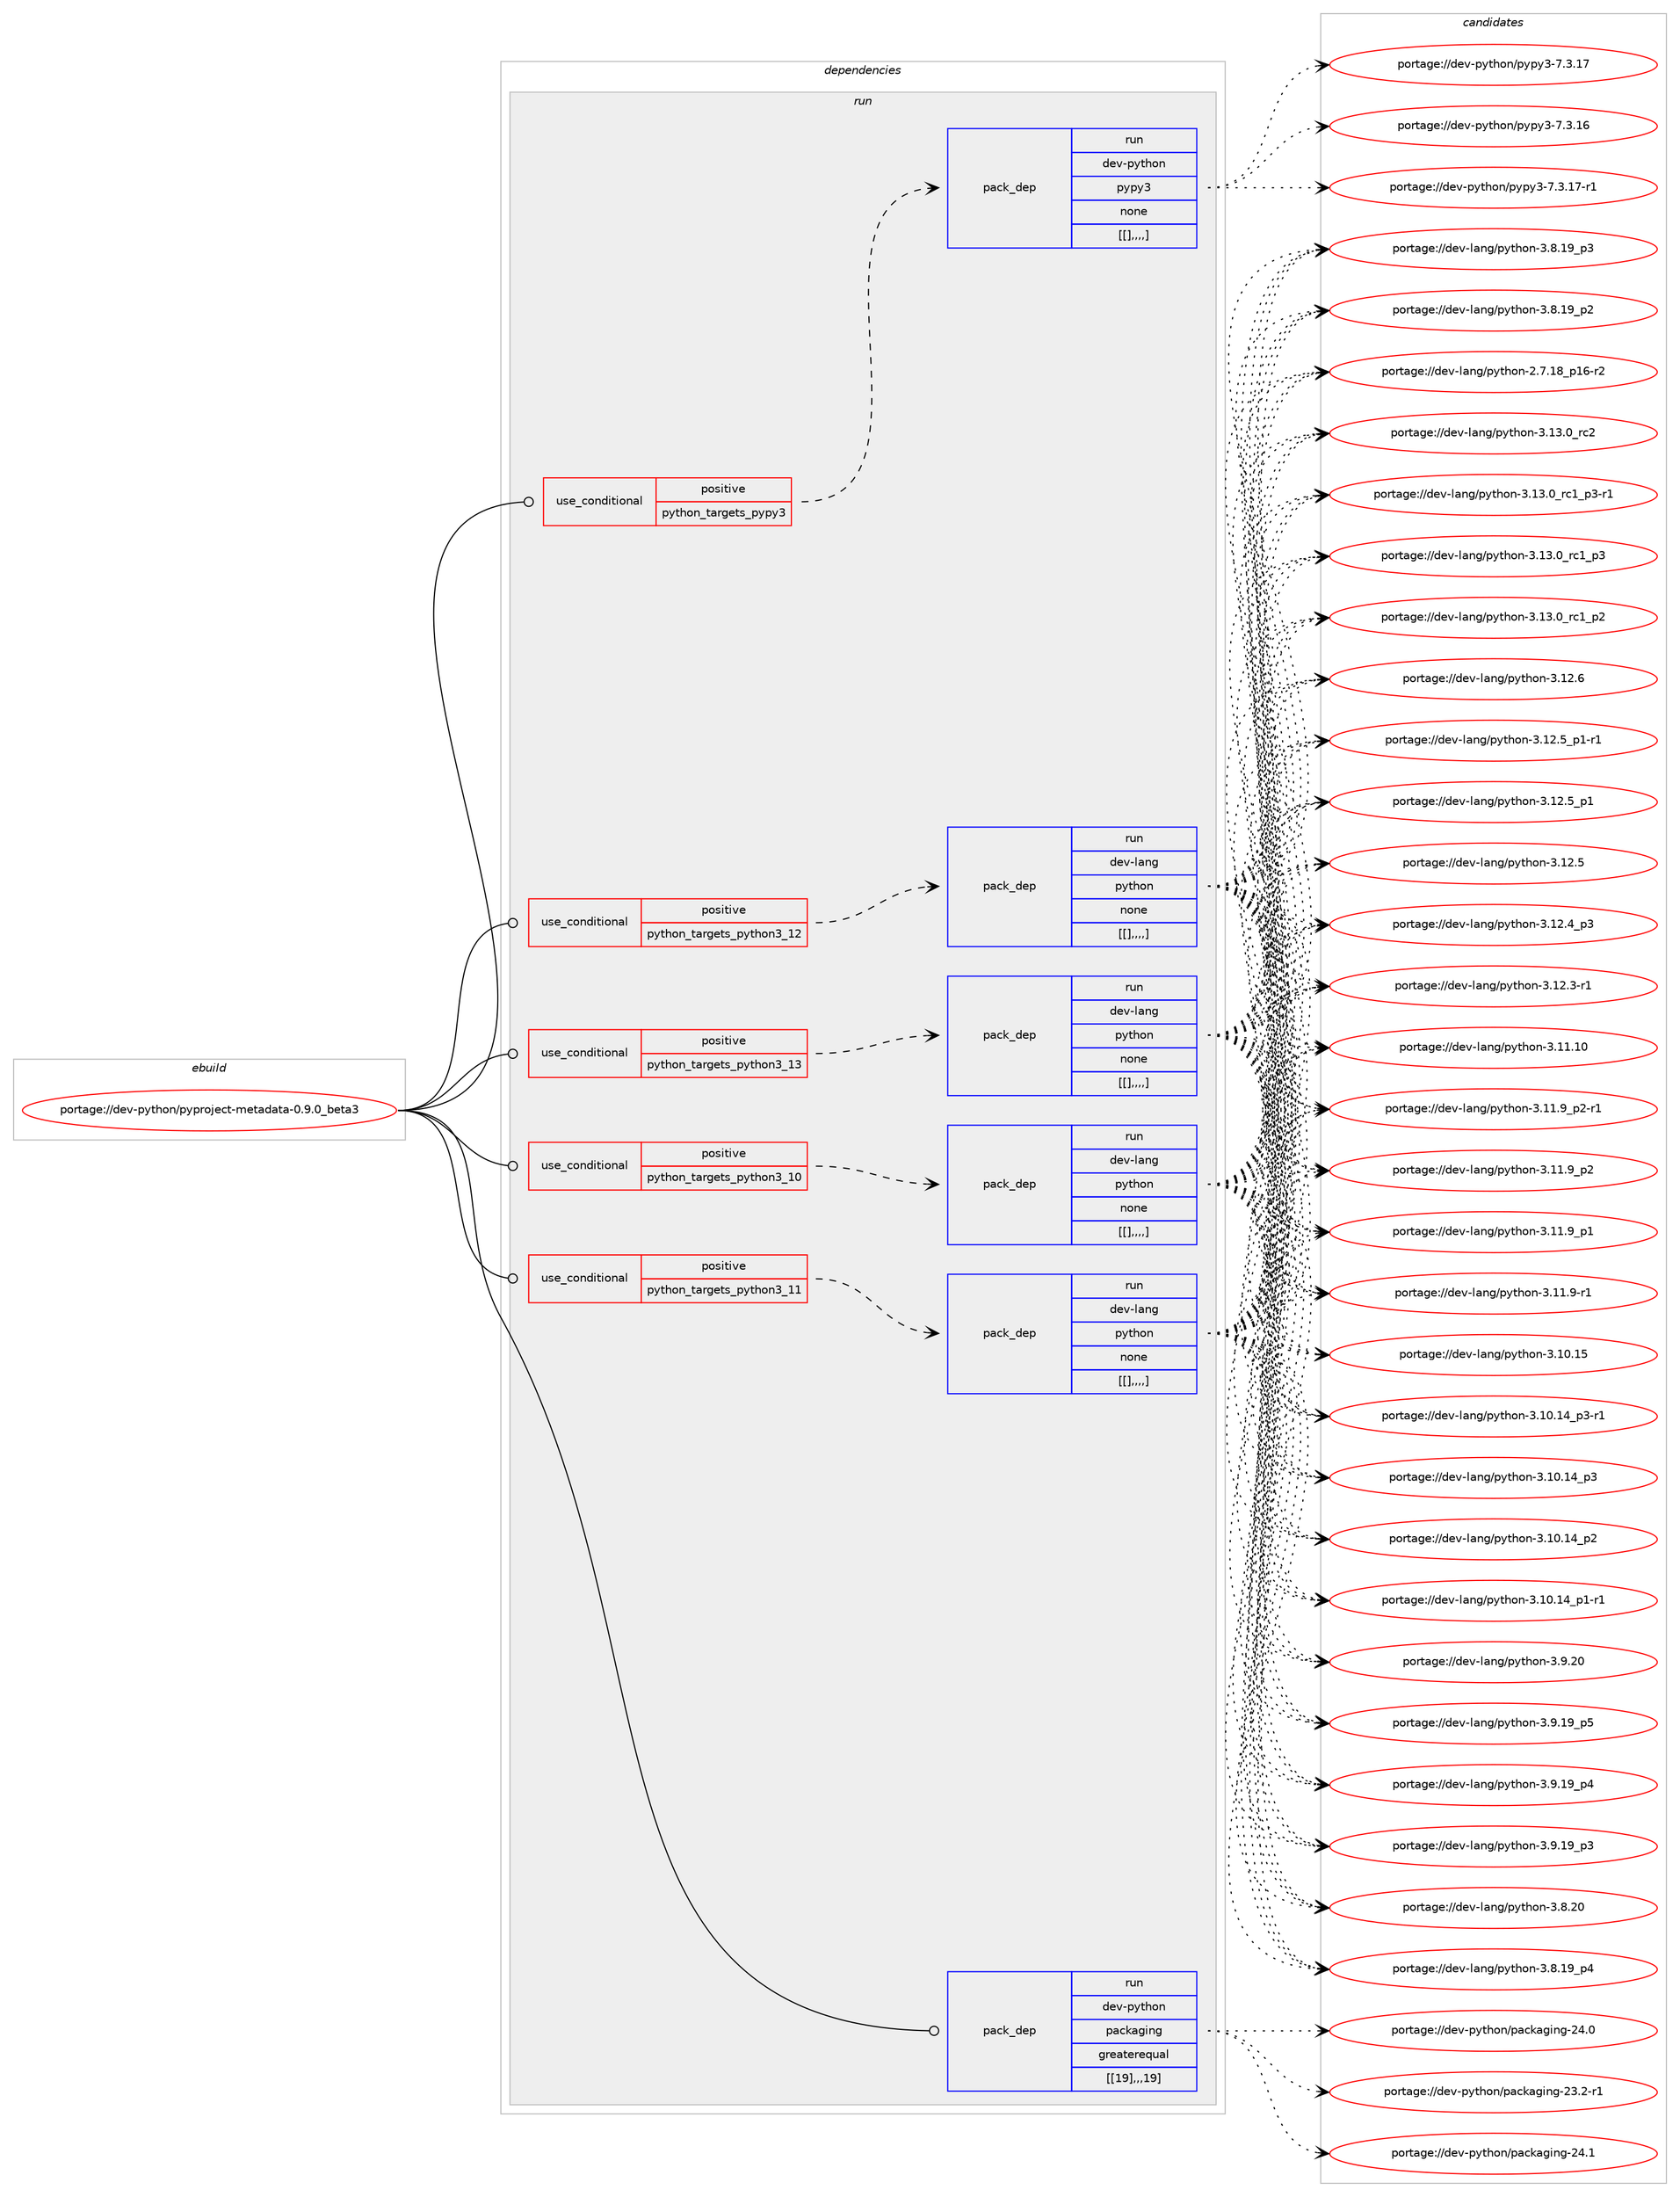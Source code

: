 digraph prolog {

# *************
# Graph options
# *************

newrank=true;
concentrate=true;
compound=true;
graph [rankdir=LR,fontname=Helvetica,fontsize=10,ranksep=1.5];#, ranksep=2.5, nodesep=0.2];
edge  [arrowhead=vee];
node  [fontname=Helvetica,fontsize=10];

# **********
# The ebuild
# **********

subgraph cluster_leftcol {
color=gray;
label=<<i>ebuild</i>>;
id [label="portage://dev-python/pyproject-metadata-0.9.0_beta3", color=red, width=4, href="../dev-python/pyproject-metadata-0.9.0_beta3.svg"];
}

# ****************
# The dependencies
# ****************

subgraph cluster_midcol {
color=gray;
label=<<i>dependencies</i>>;
subgraph cluster_compile {
fillcolor="#eeeeee";
style=filled;
label=<<i>compile</i>>;
}
subgraph cluster_compileandrun {
fillcolor="#eeeeee";
style=filled;
label=<<i>compile and run</i>>;
}
subgraph cluster_run {
fillcolor="#eeeeee";
style=filled;
label=<<i>run</i>>;
subgraph cond38284 {
dependency159380 [label=<<TABLE BORDER="0" CELLBORDER="1" CELLSPACING="0" CELLPADDING="4"><TR><TD ROWSPAN="3" CELLPADDING="10">use_conditional</TD></TR><TR><TD>positive</TD></TR><TR><TD>python_targets_pypy3</TD></TR></TABLE>>, shape=none, color=red];
subgraph pack119867 {
dependency159381 [label=<<TABLE BORDER="0" CELLBORDER="1" CELLSPACING="0" CELLPADDING="4" WIDTH="220"><TR><TD ROWSPAN="6" CELLPADDING="30">pack_dep</TD></TR><TR><TD WIDTH="110">run</TD></TR><TR><TD>dev-python</TD></TR><TR><TD>pypy3</TD></TR><TR><TD>none</TD></TR><TR><TD>[[],,,,]</TD></TR></TABLE>>, shape=none, color=blue];
}
dependency159380:e -> dependency159381:w [weight=20,style="dashed",arrowhead="vee"];
}
id:e -> dependency159380:w [weight=20,style="solid",arrowhead="odot"];
subgraph cond38285 {
dependency159382 [label=<<TABLE BORDER="0" CELLBORDER="1" CELLSPACING="0" CELLPADDING="4"><TR><TD ROWSPAN="3" CELLPADDING="10">use_conditional</TD></TR><TR><TD>positive</TD></TR><TR><TD>python_targets_python3_10</TD></TR></TABLE>>, shape=none, color=red];
subgraph pack119868 {
dependency159383 [label=<<TABLE BORDER="0" CELLBORDER="1" CELLSPACING="0" CELLPADDING="4" WIDTH="220"><TR><TD ROWSPAN="6" CELLPADDING="30">pack_dep</TD></TR><TR><TD WIDTH="110">run</TD></TR><TR><TD>dev-lang</TD></TR><TR><TD>python</TD></TR><TR><TD>none</TD></TR><TR><TD>[[],,,,]</TD></TR></TABLE>>, shape=none, color=blue];
}
dependency159382:e -> dependency159383:w [weight=20,style="dashed",arrowhead="vee"];
}
id:e -> dependency159382:w [weight=20,style="solid",arrowhead="odot"];
subgraph cond38286 {
dependency159384 [label=<<TABLE BORDER="0" CELLBORDER="1" CELLSPACING="0" CELLPADDING="4"><TR><TD ROWSPAN="3" CELLPADDING="10">use_conditional</TD></TR><TR><TD>positive</TD></TR><TR><TD>python_targets_python3_11</TD></TR></TABLE>>, shape=none, color=red];
subgraph pack119869 {
dependency159385 [label=<<TABLE BORDER="0" CELLBORDER="1" CELLSPACING="0" CELLPADDING="4" WIDTH="220"><TR><TD ROWSPAN="6" CELLPADDING="30">pack_dep</TD></TR><TR><TD WIDTH="110">run</TD></TR><TR><TD>dev-lang</TD></TR><TR><TD>python</TD></TR><TR><TD>none</TD></TR><TR><TD>[[],,,,]</TD></TR></TABLE>>, shape=none, color=blue];
}
dependency159384:e -> dependency159385:w [weight=20,style="dashed",arrowhead="vee"];
}
id:e -> dependency159384:w [weight=20,style="solid",arrowhead="odot"];
subgraph cond38287 {
dependency159386 [label=<<TABLE BORDER="0" CELLBORDER="1" CELLSPACING="0" CELLPADDING="4"><TR><TD ROWSPAN="3" CELLPADDING="10">use_conditional</TD></TR><TR><TD>positive</TD></TR><TR><TD>python_targets_python3_12</TD></TR></TABLE>>, shape=none, color=red];
subgraph pack119870 {
dependency159387 [label=<<TABLE BORDER="0" CELLBORDER="1" CELLSPACING="0" CELLPADDING="4" WIDTH="220"><TR><TD ROWSPAN="6" CELLPADDING="30">pack_dep</TD></TR><TR><TD WIDTH="110">run</TD></TR><TR><TD>dev-lang</TD></TR><TR><TD>python</TD></TR><TR><TD>none</TD></TR><TR><TD>[[],,,,]</TD></TR></TABLE>>, shape=none, color=blue];
}
dependency159386:e -> dependency159387:w [weight=20,style="dashed",arrowhead="vee"];
}
id:e -> dependency159386:w [weight=20,style="solid",arrowhead="odot"];
subgraph cond38288 {
dependency159388 [label=<<TABLE BORDER="0" CELLBORDER="1" CELLSPACING="0" CELLPADDING="4"><TR><TD ROWSPAN="3" CELLPADDING="10">use_conditional</TD></TR><TR><TD>positive</TD></TR><TR><TD>python_targets_python3_13</TD></TR></TABLE>>, shape=none, color=red];
subgraph pack119871 {
dependency159389 [label=<<TABLE BORDER="0" CELLBORDER="1" CELLSPACING="0" CELLPADDING="4" WIDTH="220"><TR><TD ROWSPAN="6" CELLPADDING="30">pack_dep</TD></TR><TR><TD WIDTH="110">run</TD></TR><TR><TD>dev-lang</TD></TR><TR><TD>python</TD></TR><TR><TD>none</TD></TR><TR><TD>[[],,,,]</TD></TR></TABLE>>, shape=none, color=blue];
}
dependency159388:e -> dependency159389:w [weight=20,style="dashed",arrowhead="vee"];
}
id:e -> dependency159388:w [weight=20,style="solid",arrowhead="odot"];
subgraph pack119872 {
dependency159390 [label=<<TABLE BORDER="0" CELLBORDER="1" CELLSPACING="0" CELLPADDING="4" WIDTH="220"><TR><TD ROWSPAN="6" CELLPADDING="30">pack_dep</TD></TR><TR><TD WIDTH="110">run</TD></TR><TR><TD>dev-python</TD></TR><TR><TD>packaging</TD></TR><TR><TD>greaterequal</TD></TR><TR><TD>[[19],,,19]</TD></TR></TABLE>>, shape=none, color=blue];
}
id:e -> dependency159390:w [weight=20,style="solid",arrowhead="odot"];
}
}

# **************
# The candidates
# **************

subgraph cluster_choices {
rank=same;
color=gray;
label=<<i>candidates</i>>;

subgraph choice119867 {
color=black;
nodesep=1;
choice100101118451121211161041111104711212111212151455546514649554511449 [label="portage://dev-python/pypy3-7.3.17-r1", color=red, width=4,href="../dev-python/pypy3-7.3.17-r1.svg"];
choice10010111845112121116104111110471121211121215145554651464955 [label="portage://dev-python/pypy3-7.3.17", color=red, width=4,href="../dev-python/pypy3-7.3.17.svg"];
choice10010111845112121116104111110471121211121215145554651464954 [label="portage://dev-python/pypy3-7.3.16", color=red, width=4,href="../dev-python/pypy3-7.3.16.svg"];
dependency159381:e -> choice100101118451121211161041111104711212111212151455546514649554511449:w [style=dotted,weight="100"];
dependency159381:e -> choice10010111845112121116104111110471121211121215145554651464955:w [style=dotted,weight="100"];
dependency159381:e -> choice10010111845112121116104111110471121211121215145554651464954:w [style=dotted,weight="100"];
}
subgraph choice119868 {
color=black;
nodesep=1;
choice10010111845108971101034711212111610411111045514649514648951149950 [label="portage://dev-lang/python-3.13.0_rc2", color=red, width=4,href="../dev-lang/python-3.13.0_rc2.svg"];
choice1001011184510897110103471121211161041111104551464951464895114994995112514511449 [label="portage://dev-lang/python-3.13.0_rc1_p3-r1", color=red, width=4,href="../dev-lang/python-3.13.0_rc1_p3-r1.svg"];
choice100101118451089711010347112121116104111110455146495146489511499499511251 [label="portage://dev-lang/python-3.13.0_rc1_p3", color=red, width=4,href="../dev-lang/python-3.13.0_rc1_p3.svg"];
choice100101118451089711010347112121116104111110455146495146489511499499511250 [label="portage://dev-lang/python-3.13.0_rc1_p2", color=red, width=4,href="../dev-lang/python-3.13.0_rc1_p2.svg"];
choice10010111845108971101034711212111610411111045514649504654 [label="portage://dev-lang/python-3.12.6", color=red, width=4,href="../dev-lang/python-3.12.6.svg"];
choice1001011184510897110103471121211161041111104551464950465395112494511449 [label="portage://dev-lang/python-3.12.5_p1-r1", color=red, width=4,href="../dev-lang/python-3.12.5_p1-r1.svg"];
choice100101118451089711010347112121116104111110455146495046539511249 [label="portage://dev-lang/python-3.12.5_p1", color=red, width=4,href="../dev-lang/python-3.12.5_p1.svg"];
choice10010111845108971101034711212111610411111045514649504653 [label="portage://dev-lang/python-3.12.5", color=red, width=4,href="../dev-lang/python-3.12.5.svg"];
choice100101118451089711010347112121116104111110455146495046529511251 [label="portage://dev-lang/python-3.12.4_p3", color=red, width=4,href="../dev-lang/python-3.12.4_p3.svg"];
choice100101118451089711010347112121116104111110455146495046514511449 [label="portage://dev-lang/python-3.12.3-r1", color=red, width=4,href="../dev-lang/python-3.12.3-r1.svg"];
choice1001011184510897110103471121211161041111104551464949464948 [label="portage://dev-lang/python-3.11.10", color=red, width=4,href="../dev-lang/python-3.11.10.svg"];
choice1001011184510897110103471121211161041111104551464949465795112504511449 [label="portage://dev-lang/python-3.11.9_p2-r1", color=red, width=4,href="../dev-lang/python-3.11.9_p2-r1.svg"];
choice100101118451089711010347112121116104111110455146494946579511250 [label="portage://dev-lang/python-3.11.9_p2", color=red, width=4,href="../dev-lang/python-3.11.9_p2.svg"];
choice100101118451089711010347112121116104111110455146494946579511249 [label="portage://dev-lang/python-3.11.9_p1", color=red, width=4,href="../dev-lang/python-3.11.9_p1.svg"];
choice100101118451089711010347112121116104111110455146494946574511449 [label="portage://dev-lang/python-3.11.9-r1", color=red, width=4,href="../dev-lang/python-3.11.9-r1.svg"];
choice1001011184510897110103471121211161041111104551464948464953 [label="portage://dev-lang/python-3.10.15", color=red, width=4,href="../dev-lang/python-3.10.15.svg"];
choice100101118451089711010347112121116104111110455146494846495295112514511449 [label="portage://dev-lang/python-3.10.14_p3-r1", color=red, width=4,href="../dev-lang/python-3.10.14_p3-r1.svg"];
choice10010111845108971101034711212111610411111045514649484649529511251 [label="portage://dev-lang/python-3.10.14_p3", color=red, width=4,href="../dev-lang/python-3.10.14_p3.svg"];
choice10010111845108971101034711212111610411111045514649484649529511250 [label="portage://dev-lang/python-3.10.14_p2", color=red, width=4,href="../dev-lang/python-3.10.14_p2.svg"];
choice100101118451089711010347112121116104111110455146494846495295112494511449 [label="portage://dev-lang/python-3.10.14_p1-r1", color=red, width=4,href="../dev-lang/python-3.10.14_p1-r1.svg"];
choice10010111845108971101034711212111610411111045514657465048 [label="portage://dev-lang/python-3.9.20", color=red, width=4,href="../dev-lang/python-3.9.20.svg"];
choice100101118451089711010347112121116104111110455146574649579511253 [label="portage://dev-lang/python-3.9.19_p5", color=red, width=4,href="../dev-lang/python-3.9.19_p5.svg"];
choice100101118451089711010347112121116104111110455146574649579511252 [label="portage://dev-lang/python-3.9.19_p4", color=red, width=4,href="../dev-lang/python-3.9.19_p4.svg"];
choice100101118451089711010347112121116104111110455146574649579511251 [label="portage://dev-lang/python-3.9.19_p3", color=red, width=4,href="../dev-lang/python-3.9.19_p3.svg"];
choice10010111845108971101034711212111610411111045514656465048 [label="portage://dev-lang/python-3.8.20", color=red, width=4,href="../dev-lang/python-3.8.20.svg"];
choice100101118451089711010347112121116104111110455146564649579511252 [label="portage://dev-lang/python-3.8.19_p4", color=red, width=4,href="../dev-lang/python-3.8.19_p4.svg"];
choice100101118451089711010347112121116104111110455146564649579511251 [label="portage://dev-lang/python-3.8.19_p3", color=red, width=4,href="../dev-lang/python-3.8.19_p3.svg"];
choice100101118451089711010347112121116104111110455146564649579511250 [label="portage://dev-lang/python-3.8.19_p2", color=red, width=4,href="../dev-lang/python-3.8.19_p2.svg"];
choice100101118451089711010347112121116104111110455046554649569511249544511450 [label="portage://dev-lang/python-2.7.18_p16-r2", color=red, width=4,href="../dev-lang/python-2.7.18_p16-r2.svg"];
dependency159383:e -> choice10010111845108971101034711212111610411111045514649514648951149950:w [style=dotted,weight="100"];
dependency159383:e -> choice1001011184510897110103471121211161041111104551464951464895114994995112514511449:w [style=dotted,weight="100"];
dependency159383:e -> choice100101118451089711010347112121116104111110455146495146489511499499511251:w [style=dotted,weight="100"];
dependency159383:e -> choice100101118451089711010347112121116104111110455146495146489511499499511250:w [style=dotted,weight="100"];
dependency159383:e -> choice10010111845108971101034711212111610411111045514649504654:w [style=dotted,weight="100"];
dependency159383:e -> choice1001011184510897110103471121211161041111104551464950465395112494511449:w [style=dotted,weight="100"];
dependency159383:e -> choice100101118451089711010347112121116104111110455146495046539511249:w [style=dotted,weight="100"];
dependency159383:e -> choice10010111845108971101034711212111610411111045514649504653:w [style=dotted,weight="100"];
dependency159383:e -> choice100101118451089711010347112121116104111110455146495046529511251:w [style=dotted,weight="100"];
dependency159383:e -> choice100101118451089711010347112121116104111110455146495046514511449:w [style=dotted,weight="100"];
dependency159383:e -> choice1001011184510897110103471121211161041111104551464949464948:w [style=dotted,weight="100"];
dependency159383:e -> choice1001011184510897110103471121211161041111104551464949465795112504511449:w [style=dotted,weight="100"];
dependency159383:e -> choice100101118451089711010347112121116104111110455146494946579511250:w [style=dotted,weight="100"];
dependency159383:e -> choice100101118451089711010347112121116104111110455146494946579511249:w [style=dotted,weight="100"];
dependency159383:e -> choice100101118451089711010347112121116104111110455146494946574511449:w [style=dotted,weight="100"];
dependency159383:e -> choice1001011184510897110103471121211161041111104551464948464953:w [style=dotted,weight="100"];
dependency159383:e -> choice100101118451089711010347112121116104111110455146494846495295112514511449:w [style=dotted,weight="100"];
dependency159383:e -> choice10010111845108971101034711212111610411111045514649484649529511251:w [style=dotted,weight="100"];
dependency159383:e -> choice10010111845108971101034711212111610411111045514649484649529511250:w [style=dotted,weight="100"];
dependency159383:e -> choice100101118451089711010347112121116104111110455146494846495295112494511449:w [style=dotted,weight="100"];
dependency159383:e -> choice10010111845108971101034711212111610411111045514657465048:w [style=dotted,weight="100"];
dependency159383:e -> choice100101118451089711010347112121116104111110455146574649579511253:w [style=dotted,weight="100"];
dependency159383:e -> choice100101118451089711010347112121116104111110455146574649579511252:w [style=dotted,weight="100"];
dependency159383:e -> choice100101118451089711010347112121116104111110455146574649579511251:w [style=dotted,weight="100"];
dependency159383:e -> choice10010111845108971101034711212111610411111045514656465048:w [style=dotted,weight="100"];
dependency159383:e -> choice100101118451089711010347112121116104111110455146564649579511252:w [style=dotted,weight="100"];
dependency159383:e -> choice100101118451089711010347112121116104111110455146564649579511251:w [style=dotted,weight="100"];
dependency159383:e -> choice100101118451089711010347112121116104111110455146564649579511250:w [style=dotted,weight="100"];
dependency159383:e -> choice100101118451089711010347112121116104111110455046554649569511249544511450:w [style=dotted,weight="100"];
}
subgraph choice119869 {
color=black;
nodesep=1;
choice10010111845108971101034711212111610411111045514649514648951149950 [label="portage://dev-lang/python-3.13.0_rc2", color=red, width=4,href="../dev-lang/python-3.13.0_rc2.svg"];
choice1001011184510897110103471121211161041111104551464951464895114994995112514511449 [label="portage://dev-lang/python-3.13.0_rc1_p3-r1", color=red, width=4,href="../dev-lang/python-3.13.0_rc1_p3-r1.svg"];
choice100101118451089711010347112121116104111110455146495146489511499499511251 [label="portage://dev-lang/python-3.13.0_rc1_p3", color=red, width=4,href="../dev-lang/python-3.13.0_rc1_p3.svg"];
choice100101118451089711010347112121116104111110455146495146489511499499511250 [label="portage://dev-lang/python-3.13.0_rc1_p2", color=red, width=4,href="../dev-lang/python-3.13.0_rc1_p2.svg"];
choice10010111845108971101034711212111610411111045514649504654 [label="portage://dev-lang/python-3.12.6", color=red, width=4,href="../dev-lang/python-3.12.6.svg"];
choice1001011184510897110103471121211161041111104551464950465395112494511449 [label="portage://dev-lang/python-3.12.5_p1-r1", color=red, width=4,href="../dev-lang/python-3.12.5_p1-r1.svg"];
choice100101118451089711010347112121116104111110455146495046539511249 [label="portage://dev-lang/python-3.12.5_p1", color=red, width=4,href="../dev-lang/python-3.12.5_p1.svg"];
choice10010111845108971101034711212111610411111045514649504653 [label="portage://dev-lang/python-3.12.5", color=red, width=4,href="../dev-lang/python-3.12.5.svg"];
choice100101118451089711010347112121116104111110455146495046529511251 [label="portage://dev-lang/python-3.12.4_p3", color=red, width=4,href="../dev-lang/python-3.12.4_p3.svg"];
choice100101118451089711010347112121116104111110455146495046514511449 [label="portage://dev-lang/python-3.12.3-r1", color=red, width=4,href="../dev-lang/python-3.12.3-r1.svg"];
choice1001011184510897110103471121211161041111104551464949464948 [label="portage://dev-lang/python-3.11.10", color=red, width=4,href="../dev-lang/python-3.11.10.svg"];
choice1001011184510897110103471121211161041111104551464949465795112504511449 [label="portage://dev-lang/python-3.11.9_p2-r1", color=red, width=4,href="../dev-lang/python-3.11.9_p2-r1.svg"];
choice100101118451089711010347112121116104111110455146494946579511250 [label="portage://dev-lang/python-3.11.9_p2", color=red, width=4,href="../dev-lang/python-3.11.9_p2.svg"];
choice100101118451089711010347112121116104111110455146494946579511249 [label="portage://dev-lang/python-3.11.9_p1", color=red, width=4,href="../dev-lang/python-3.11.9_p1.svg"];
choice100101118451089711010347112121116104111110455146494946574511449 [label="portage://dev-lang/python-3.11.9-r1", color=red, width=4,href="../dev-lang/python-3.11.9-r1.svg"];
choice1001011184510897110103471121211161041111104551464948464953 [label="portage://dev-lang/python-3.10.15", color=red, width=4,href="../dev-lang/python-3.10.15.svg"];
choice100101118451089711010347112121116104111110455146494846495295112514511449 [label="portage://dev-lang/python-3.10.14_p3-r1", color=red, width=4,href="../dev-lang/python-3.10.14_p3-r1.svg"];
choice10010111845108971101034711212111610411111045514649484649529511251 [label="portage://dev-lang/python-3.10.14_p3", color=red, width=4,href="../dev-lang/python-3.10.14_p3.svg"];
choice10010111845108971101034711212111610411111045514649484649529511250 [label="portage://dev-lang/python-3.10.14_p2", color=red, width=4,href="../dev-lang/python-3.10.14_p2.svg"];
choice100101118451089711010347112121116104111110455146494846495295112494511449 [label="portage://dev-lang/python-3.10.14_p1-r1", color=red, width=4,href="../dev-lang/python-3.10.14_p1-r1.svg"];
choice10010111845108971101034711212111610411111045514657465048 [label="portage://dev-lang/python-3.9.20", color=red, width=4,href="../dev-lang/python-3.9.20.svg"];
choice100101118451089711010347112121116104111110455146574649579511253 [label="portage://dev-lang/python-3.9.19_p5", color=red, width=4,href="../dev-lang/python-3.9.19_p5.svg"];
choice100101118451089711010347112121116104111110455146574649579511252 [label="portage://dev-lang/python-3.9.19_p4", color=red, width=4,href="../dev-lang/python-3.9.19_p4.svg"];
choice100101118451089711010347112121116104111110455146574649579511251 [label="portage://dev-lang/python-3.9.19_p3", color=red, width=4,href="../dev-lang/python-3.9.19_p3.svg"];
choice10010111845108971101034711212111610411111045514656465048 [label="portage://dev-lang/python-3.8.20", color=red, width=4,href="../dev-lang/python-3.8.20.svg"];
choice100101118451089711010347112121116104111110455146564649579511252 [label="portage://dev-lang/python-3.8.19_p4", color=red, width=4,href="../dev-lang/python-3.8.19_p4.svg"];
choice100101118451089711010347112121116104111110455146564649579511251 [label="portage://dev-lang/python-3.8.19_p3", color=red, width=4,href="../dev-lang/python-3.8.19_p3.svg"];
choice100101118451089711010347112121116104111110455146564649579511250 [label="portage://dev-lang/python-3.8.19_p2", color=red, width=4,href="../dev-lang/python-3.8.19_p2.svg"];
choice100101118451089711010347112121116104111110455046554649569511249544511450 [label="portage://dev-lang/python-2.7.18_p16-r2", color=red, width=4,href="../dev-lang/python-2.7.18_p16-r2.svg"];
dependency159385:e -> choice10010111845108971101034711212111610411111045514649514648951149950:w [style=dotted,weight="100"];
dependency159385:e -> choice1001011184510897110103471121211161041111104551464951464895114994995112514511449:w [style=dotted,weight="100"];
dependency159385:e -> choice100101118451089711010347112121116104111110455146495146489511499499511251:w [style=dotted,weight="100"];
dependency159385:e -> choice100101118451089711010347112121116104111110455146495146489511499499511250:w [style=dotted,weight="100"];
dependency159385:e -> choice10010111845108971101034711212111610411111045514649504654:w [style=dotted,weight="100"];
dependency159385:e -> choice1001011184510897110103471121211161041111104551464950465395112494511449:w [style=dotted,weight="100"];
dependency159385:e -> choice100101118451089711010347112121116104111110455146495046539511249:w [style=dotted,weight="100"];
dependency159385:e -> choice10010111845108971101034711212111610411111045514649504653:w [style=dotted,weight="100"];
dependency159385:e -> choice100101118451089711010347112121116104111110455146495046529511251:w [style=dotted,weight="100"];
dependency159385:e -> choice100101118451089711010347112121116104111110455146495046514511449:w [style=dotted,weight="100"];
dependency159385:e -> choice1001011184510897110103471121211161041111104551464949464948:w [style=dotted,weight="100"];
dependency159385:e -> choice1001011184510897110103471121211161041111104551464949465795112504511449:w [style=dotted,weight="100"];
dependency159385:e -> choice100101118451089711010347112121116104111110455146494946579511250:w [style=dotted,weight="100"];
dependency159385:e -> choice100101118451089711010347112121116104111110455146494946579511249:w [style=dotted,weight="100"];
dependency159385:e -> choice100101118451089711010347112121116104111110455146494946574511449:w [style=dotted,weight="100"];
dependency159385:e -> choice1001011184510897110103471121211161041111104551464948464953:w [style=dotted,weight="100"];
dependency159385:e -> choice100101118451089711010347112121116104111110455146494846495295112514511449:w [style=dotted,weight="100"];
dependency159385:e -> choice10010111845108971101034711212111610411111045514649484649529511251:w [style=dotted,weight="100"];
dependency159385:e -> choice10010111845108971101034711212111610411111045514649484649529511250:w [style=dotted,weight="100"];
dependency159385:e -> choice100101118451089711010347112121116104111110455146494846495295112494511449:w [style=dotted,weight="100"];
dependency159385:e -> choice10010111845108971101034711212111610411111045514657465048:w [style=dotted,weight="100"];
dependency159385:e -> choice100101118451089711010347112121116104111110455146574649579511253:w [style=dotted,weight="100"];
dependency159385:e -> choice100101118451089711010347112121116104111110455146574649579511252:w [style=dotted,weight="100"];
dependency159385:e -> choice100101118451089711010347112121116104111110455146574649579511251:w [style=dotted,weight="100"];
dependency159385:e -> choice10010111845108971101034711212111610411111045514656465048:w [style=dotted,weight="100"];
dependency159385:e -> choice100101118451089711010347112121116104111110455146564649579511252:w [style=dotted,weight="100"];
dependency159385:e -> choice100101118451089711010347112121116104111110455146564649579511251:w [style=dotted,weight="100"];
dependency159385:e -> choice100101118451089711010347112121116104111110455146564649579511250:w [style=dotted,weight="100"];
dependency159385:e -> choice100101118451089711010347112121116104111110455046554649569511249544511450:w [style=dotted,weight="100"];
}
subgraph choice119870 {
color=black;
nodesep=1;
choice10010111845108971101034711212111610411111045514649514648951149950 [label="portage://dev-lang/python-3.13.0_rc2", color=red, width=4,href="../dev-lang/python-3.13.0_rc2.svg"];
choice1001011184510897110103471121211161041111104551464951464895114994995112514511449 [label="portage://dev-lang/python-3.13.0_rc1_p3-r1", color=red, width=4,href="../dev-lang/python-3.13.0_rc1_p3-r1.svg"];
choice100101118451089711010347112121116104111110455146495146489511499499511251 [label="portage://dev-lang/python-3.13.0_rc1_p3", color=red, width=4,href="../dev-lang/python-3.13.0_rc1_p3.svg"];
choice100101118451089711010347112121116104111110455146495146489511499499511250 [label="portage://dev-lang/python-3.13.0_rc1_p2", color=red, width=4,href="../dev-lang/python-3.13.0_rc1_p2.svg"];
choice10010111845108971101034711212111610411111045514649504654 [label="portage://dev-lang/python-3.12.6", color=red, width=4,href="../dev-lang/python-3.12.6.svg"];
choice1001011184510897110103471121211161041111104551464950465395112494511449 [label="portage://dev-lang/python-3.12.5_p1-r1", color=red, width=4,href="../dev-lang/python-3.12.5_p1-r1.svg"];
choice100101118451089711010347112121116104111110455146495046539511249 [label="portage://dev-lang/python-3.12.5_p1", color=red, width=4,href="../dev-lang/python-3.12.5_p1.svg"];
choice10010111845108971101034711212111610411111045514649504653 [label="portage://dev-lang/python-3.12.5", color=red, width=4,href="../dev-lang/python-3.12.5.svg"];
choice100101118451089711010347112121116104111110455146495046529511251 [label="portage://dev-lang/python-3.12.4_p3", color=red, width=4,href="../dev-lang/python-3.12.4_p3.svg"];
choice100101118451089711010347112121116104111110455146495046514511449 [label="portage://dev-lang/python-3.12.3-r1", color=red, width=4,href="../dev-lang/python-3.12.3-r1.svg"];
choice1001011184510897110103471121211161041111104551464949464948 [label="portage://dev-lang/python-3.11.10", color=red, width=4,href="../dev-lang/python-3.11.10.svg"];
choice1001011184510897110103471121211161041111104551464949465795112504511449 [label="portage://dev-lang/python-3.11.9_p2-r1", color=red, width=4,href="../dev-lang/python-3.11.9_p2-r1.svg"];
choice100101118451089711010347112121116104111110455146494946579511250 [label="portage://dev-lang/python-3.11.9_p2", color=red, width=4,href="../dev-lang/python-3.11.9_p2.svg"];
choice100101118451089711010347112121116104111110455146494946579511249 [label="portage://dev-lang/python-3.11.9_p1", color=red, width=4,href="../dev-lang/python-3.11.9_p1.svg"];
choice100101118451089711010347112121116104111110455146494946574511449 [label="portage://dev-lang/python-3.11.9-r1", color=red, width=4,href="../dev-lang/python-3.11.9-r1.svg"];
choice1001011184510897110103471121211161041111104551464948464953 [label="portage://dev-lang/python-3.10.15", color=red, width=4,href="../dev-lang/python-3.10.15.svg"];
choice100101118451089711010347112121116104111110455146494846495295112514511449 [label="portage://dev-lang/python-3.10.14_p3-r1", color=red, width=4,href="../dev-lang/python-3.10.14_p3-r1.svg"];
choice10010111845108971101034711212111610411111045514649484649529511251 [label="portage://dev-lang/python-3.10.14_p3", color=red, width=4,href="../dev-lang/python-3.10.14_p3.svg"];
choice10010111845108971101034711212111610411111045514649484649529511250 [label="portage://dev-lang/python-3.10.14_p2", color=red, width=4,href="../dev-lang/python-3.10.14_p2.svg"];
choice100101118451089711010347112121116104111110455146494846495295112494511449 [label="portage://dev-lang/python-3.10.14_p1-r1", color=red, width=4,href="../dev-lang/python-3.10.14_p1-r1.svg"];
choice10010111845108971101034711212111610411111045514657465048 [label="portage://dev-lang/python-3.9.20", color=red, width=4,href="../dev-lang/python-3.9.20.svg"];
choice100101118451089711010347112121116104111110455146574649579511253 [label="portage://dev-lang/python-3.9.19_p5", color=red, width=4,href="../dev-lang/python-3.9.19_p5.svg"];
choice100101118451089711010347112121116104111110455146574649579511252 [label="portage://dev-lang/python-3.9.19_p4", color=red, width=4,href="../dev-lang/python-3.9.19_p4.svg"];
choice100101118451089711010347112121116104111110455146574649579511251 [label="portage://dev-lang/python-3.9.19_p3", color=red, width=4,href="../dev-lang/python-3.9.19_p3.svg"];
choice10010111845108971101034711212111610411111045514656465048 [label="portage://dev-lang/python-3.8.20", color=red, width=4,href="../dev-lang/python-3.8.20.svg"];
choice100101118451089711010347112121116104111110455146564649579511252 [label="portage://dev-lang/python-3.8.19_p4", color=red, width=4,href="../dev-lang/python-3.8.19_p4.svg"];
choice100101118451089711010347112121116104111110455146564649579511251 [label="portage://dev-lang/python-3.8.19_p3", color=red, width=4,href="../dev-lang/python-3.8.19_p3.svg"];
choice100101118451089711010347112121116104111110455146564649579511250 [label="portage://dev-lang/python-3.8.19_p2", color=red, width=4,href="../dev-lang/python-3.8.19_p2.svg"];
choice100101118451089711010347112121116104111110455046554649569511249544511450 [label="portage://dev-lang/python-2.7.18_p16-r2", color=red, width=4,href="../dev-lang/python-2.7.18_p16-r2.svg"];
dependency159387:e -> choice10010111845108971101034711212111610411111045514649514648951149950:w [style=dotted,weight="100"];
dependency159387:e -> choice1001011184510897110103471121211161041111104551464951464895114994995112514511449:w [style=dotted,weight="100"];
dependency159387:e -> choice100101118451089711010347112121116104111110455146495146489511499499511251:w [style=dotted,weight="100"];
dependency159387:e -> choice100101118451089711010347112121116104111110455146495146489511499499511250:w [style=dotted,weight="100"];
dependency159387:e -> choice10010111845108971101034711212111610411111045514649504654:w [style=dotted,weight="100"];
dependency159387:e -> choice1001011184510897110103471121211161041111104551464950465395112494511449:w [style=dotted,weight="100"];
dependency159387:e -> choice100101118451089711010347112121116104111110455146495046539511249:w [style=dotted,weight="100"];
dependency159387:e -> choice10010111845108971101034711212111610411111045514649504653:w [style=dotted,weight="100"];
dependency159387:e -> choice100101118451089711010347112121116104111110455146495046529511251:w [style=dotted,weight="100"];
dependency159387:e -> choice100101118451089711010347112121116104111110455146495046514511449:w [style=dotted,weight="100"];
dependency159387:e -> choice1001011184510897110103471121211161041111104551464949464948:w [style=dotted,weight="100"];
dependency159387:e -> choice1001011184510897110103471121211161041111104551464949465795112504511449:w [style=dotted,weight="100"];
dependency159387:e -> choice100101118451089711010347112121116104111110455146494946579511250:w [style=dotted,weight="100"];
dependency159387:e -> choice100101118451089711010347112121116104111110455146494946579511249:w [style=dotted,weight="100"];
dependency159387:e -> choice100101118451089711010347112121116104111110455146494946574511449:w [style=dotted,weight="100"];
dependency159387:e -> choice1001011184510897110103471121211161041111104551464948464953:w [style=dotted,weight="100"];
dependency159387:e -> choice100101118451089711010347112121116104111110455146494846495295112514511449:w [style=dotted,weight="100"];
dependency159387:e -> choice10010111845108971101034711212111610411111045514649484649529511251:w [style=dotted,weight="100"];
dependency159387:e -> choice10010111845108971101034711212111610411111045514649484649529511250:w [style=dotted,weight="100"];
dependency159387:e -> choice100101118451089711010347112121116104111110455146494846495295112494511449:w [style=dotted,weight="100"];
dependency159387:e -> choice10010111845108971101034711212111610411111045514657465048:w [style=dotted,weight="100"];
dependency159387:e -> choice100101118451089711010347112121116104111110455146574649579511253:w [style=dotted,weight="100"];
dependency159387:e -> choice100101118451089711010347112121116104111110455146574649579511252:w [style=dotted,weight="100"];
dependency159387:e -> choice100101118451089711010347112121116104111110455146574649579511251:w [style=dotted,weight="100"];
dependency159387:e -> choice10010111845108971101034711212111610411111045514656465048:w [style=dotted,weight="100"];
dependency159387:e -> choice100101118451089711010347112121116104111110455146564649579511252:w [style=dotted,weight="100"];
dependency159387:e -> choice100101118451089711010347112121116104111110455146564649579511251:w [style=dotted,weight="100"];
dependency159387:e -> choice100101118451089711010347112121116104111110455146564649579511250:w [style=dotted,weight="100"];
dependency159387:e -> choice100101118451089711010347112121116104111110455046554649569511249544511450:w [style=dotted,weight="100"];
}
subgraph choice119871 {
color=black;
nodesep=1;
choice10010111845108971101034711212111610411111045514649514648951149950 [label="portage://dev-lang/python-3.13.0_rc2", color=red, width=4,href="../dev-lang/python-3.13.0_rc2.svg"];
choice1001011184510897110103471121211161041111104551464951464895114994995112514511449 [label="portage://dev-lang/python-3.13.0_rc1_p3-r1", color=red, width=4,href="../dev-lang/python-3.13.0_rc1_p3-r1.svg"];
choice100101118451089711010347112121116104111110455146495146489511499499511251 [label="portage://dev-lang/python-3.13.0_rc1_p3", color=red, width=4,href="../dev-lang/python-3.13.0_rc1_p3.svg"];
choice100101118451089711010347112121116104111110455146495146489511499499511250 [label="portage://dev-lang/python-3.13.0_rc1_p2", color=red, width=4,href="../dev-lang/python-3.13.0_rc1_p2.svg"];
choice10010111845108971101034711212111610411111045514649504654 [label="portage://dev-lang/python-3.12.6", color=red, width=4,href="../dev-lang/python-3.12.6.svg"];
choice1001011184510897110103471121211161041111104551464950465395112494511449 [label="portage://dev-lang/python-3.12.5_p1-r1", color=red, width=4,href="../dev-lang/python-3.12.5_p1-r1.svg"];
choice100101118451089711010347112121116104111110455146495046539511249 [label="portage://dev-lang/python-3.12.5_p1", color=red, width=4,href="../dev-lang/python-3.12.5_p1.svg"];
choice10010111845108971101034711212111610411111045514649504653 [label="portage://dev-lang/python-3.12.5", color=red, width=4,href="../dev-lang/python-3.12.5.svg"];
choice100101118451089711010347112121116104111110455146495046529511251 [label="portage://dev-lang/python-3.12.4_p3", color=red, width=4,href="../dev-lang/python-3.12.4_p3.svg"];
choice100101118451089711010347112121116104111110455146495046514511449 [label="portage://dev-lang/python-3.12.3-r1", color=red, width=4,href="../dev-lang/python-3.12.3-r1.svg"];
choice1001011184510897110103471121211161041111104551464949464948 [label="portage://dev-lang/python-3.11.10", color=red, width=4,href="../dev-lang/python-3.11.10.svg"];
choice1001011184510897110103471121211161041111104551464949465795112504511449 [label="portage://dev-lang/python-3.11.9_p2-r1", color=red, width=4,href="../dev-lang/python-3.11.9_p2-r1.svg"];
choice100101118451089711010347112121116104111110455146494946579511250 [label="portage://dev-lang/python-3.11.9_p2", color=red, width=4,href="../dev-lang/python-3.11.9_p2.svg"];
choice100101118451089711010347112121116104111110455146494946579511249 [label="portage://dev-lang/python-3.11.9_p1", color=red, width=4,href="../dev-lang/python-3.11.9_p1.svg"];
choice100101118451089711010347112121116104111110455146494946574511449 [label="portage://dev-lang/python-3.11.9-r1", color=red, width=4,href="../dev-lang/python-3.11.9-r1.svg"];
choice1001011184510897110103471121211161041111104551464948464953 [label="portage://dev-lang/python-3.10.15", color=red, width=4,href="../dev-lang/python-3.10.15.svg"];
choice100101118451089711010347112121116104111110455146494846495295112514511449 [label="portage://dev-lang/python-3.10.14_p3-r1", color=red, width=4,href="../dev-lang/python-3.10.14_p3-r1.svg"];
choice10010111845108971101034711212111610411111045514649484649529511251 [label="portage://dev-lang/python-3.10.14_p3", color=red, width=4,href="../dev-lang/python-3.10.14_p3.svg"];
choice10010111845108971101034711212111610411111045514649484649529511250 [label="portage://dev-lang/python-3.10.14_p2", color=red, width=4,href="../dev-lang/python-3.10.14_p2.svg"];
choice100101118451089711010347112121116104111110455146494846495295112494511449 [label="portage://dev-lang/python-3.10.14_p1-r1", color=red, width=4,href="../dev-lang/python-3.10.14_p1-r1.svg"];
choice10010111845108971101034711212111610411111045514657465048 [label="portage://dev-lang/python-3.9.20", color=red, width=4,href="../dev-lang/python-3.9.20.svg"];
choice100101118451089711010347112121116104111110455146574649579511253 [label="portage://dev-lang/python-3.9.19_p5", color=red, width=4,href="../dev-lang/python-3.9.19_p5.svg"];
choice100101118451089711010347112121116104111110455146574649579511252 [label="portage://dev-lang/python-3.9.19_p4", color=red, width=4,href="../dev-lang/python-3.9.19_p4.svg"];
choice100101118451089711010347112121116104111110455146574649579511251 [label="portage://dev-lang/python-3.9.19_p3", color=red, width=4,href="../dev-lang/python-3.9.19_p3.svg"];
choice10010111845108971101034711212111610411111045514656465048 [label="portage://dev-lang/python-3.8.20", color=red, width=4,href="../dev-lang/python-3.8.20.svg"];
choice100101118451089711010347112121116104111110455146564649579511252 [label="portage://dev-lang/python-3.8.19_p4", color=red, width=4,href="../dev-lang/python-3.8.19_p4.svg"];
choice100101118451089711010347112121116104111110455146564649579511251 [label="portage://dev-lang/python-3.8.19_p3", color=red, width=4,href="../dev-lang/python-3.8.19_p3.svg"];
choice100101118451089711010347112121116104111110455146564649579511250 [label="portage://dev-lang/python-3.8.19_p2", color=red, width=4,href="../dev-lang/python-3.8.19_p2.svg"];
choice100101118451089711010347112121116104111110455046554649569511249544511450 [label="portage://dev-lang/python-2.7.18_p16-r2", color=red, width=4,href="../dev-lang/python-2.7.18_p16-r2.svg"];
dependency159389:e -> choice10010111845108971101034711212111610411111045514649514648951149950:w [style=dotted,weight="100"];
dependency159389:e -> choice1001011184510897110103471121211161041111104551464951464895114994995112514511449:w [style=dotted,weight="100"];
dependency159389:e -> choice100101118451089711010347112121116104111110455146495146489511499499511251:w [style=dotted,weight="100"];
dependency159389:e -> choice100101118451089711010347112121116104111110455146495146489511499499511250:w [style=dotted,weight="100"];
dependency159389:e -> choice10010111845108971101034711212111610411111045514649504654:w [style=dotted,weight="100"];
dependency159389:e -> choice1001011184510897110103471121211161041111104551464950465395112494511449:w [style=dotted,weight="100"];
dependency159389:e -> choice100101118451089711010347112121116104111110455146495046539511249:w [style=dotted,weight="100"];
dependency159389:e -> choice10010111845108971101034711212111610411111045514649504653:w [style=dotted,weight="100"];
dependency159389:e -> choice100101118451089711010347112121116104111110455146495046529511251:w [style=dotted,weight="100"];
dependency159389:e -> choice100101118451089711010347112121116104111110455146495046514511449:w [style=dotted,weight="100"];
dependency159389:e -> choice1001011184510897110103471121211161041111104551464949464948:w [style=dotted,weight="100"];
dependency159389:e -> choice1001011184510897110103471121211161041111104551464949465795112504511449:w [style=dotted,weight="100"];
dependency159389:e -> choice100101118451089711010347112121116104111110455146494946579511250:w [style=dotted,weight="100"];
dependency159389:e -> choice100101118451089711010347112121116104111110455146494946579511249:w [style=dotted,weight="100"];
dependency159389:e -> choice100101118451089711010347112121116104111110455146494946574511449:w [style=dotted,weight="100"];
dependency159389:e -> choice1001011184510897110103471121211161041111104551464948464953:w [style=dotted,weight="100"];
dependency159389:e -> choice100101118451089711010347112121116104111110455146494846495295112514511449:w [style=dotted,weight="100"];
dependency159389:e -> choice10010111845108971101034711212111610411111045514649484649529511251:w [style=dotted,weight="100"];
dependency159389:e -> choice10010111845108971101034711212111610411111045514649484649529511250:w [style=dotted,weight="100"];
dependency159389:e -> choice100101118451089711010347112121116104111110455146494846495295112494511449:w [style=dotted,weight="100"];
dependency159389:e -> choice10010111845108971101034711212111610411111045514657465048:w [style=dotted,weight="100"];
dependency159389:e -> choice100101118451089711010347112121116104111110455146574649579511253:w [style=dotted,weight="100"];
dependency159389:e -> choice100101118451089711010347112121116104111110455146574649579511252:w [style=dotted,weight="100"];
dependency159389:e -> choice100101118451089711010347112121116104111110455146574649579511251:w [style=dotted,weight="100"];
dependency159389:e -> choice10010111845108971101034711212111610411111045514656465048:w [style=dotted,weight="100"];
dependency159389:e -> choice100101118451089711010347112121116104111110455146564649579511252:w [style=dotted,weight="100"];
dependency159389:e -> choice100101118451089711010347112121116104111110455146564649579511251:w [style=dotted,weight="100"];
dependency159389:e -> choice100101118451089711010347112121116104111110455146564649579511250:w [style=dotted,weight="100"];
dependency159389:e -> choice100101118451089711010347112121116104111110455046554649569511249544511450:w [style=dotted,weight="100"];
}
subgraph choice119872 {
color=black;
nodesep=1;
choice10010111845112121116104111110471129799107971031051101034550524649 [label="portage://dev-python/packaging-24.1", color=red, width=4,href="../dev-python/packaging-24.1.svg"];
choice10010111845112121116104111110471129799107971031051101034550524648 [label="portage://dev-python/packaging-24.0", color=red, width=4,href="../dev-python/packaging-24.0.svg"];
choice100101118451121211161041111104711297991079710310511010345505146504511449 [label="portage://dev-python/packaging-23.2-r1", color=red, width=4,href="../dev-python/packaging-23.2-r1.svg"];
dependency159390:e -> choice10010111845112121116104111110471129799107971031051101034550524649:w [style=dotted,weight="100"];
dependency159390:e -> choice10010111845112121116104111110471129799107971031051101034550524648:w [style=dotted,weight="100"];
dependency159390:e -> choice100101118451121211161041111104711297991079710310511010345505146504511449:w [style=dotted,weight="100"];
}
}

}
